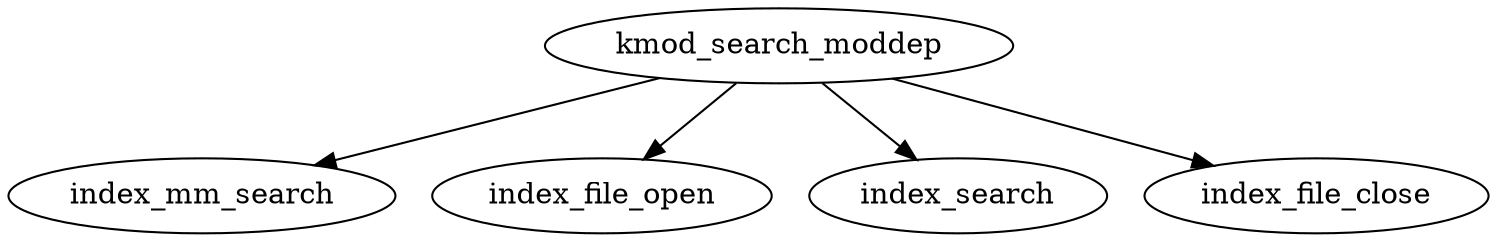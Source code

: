 digraph G
{
	kmod_search_moddep -> index_mm_search;

	kmod_search_moddep -> index_file_open;
	kmod_search_moddep -> index_search;
	kmod_search_moddep -> index_file_close;

}

